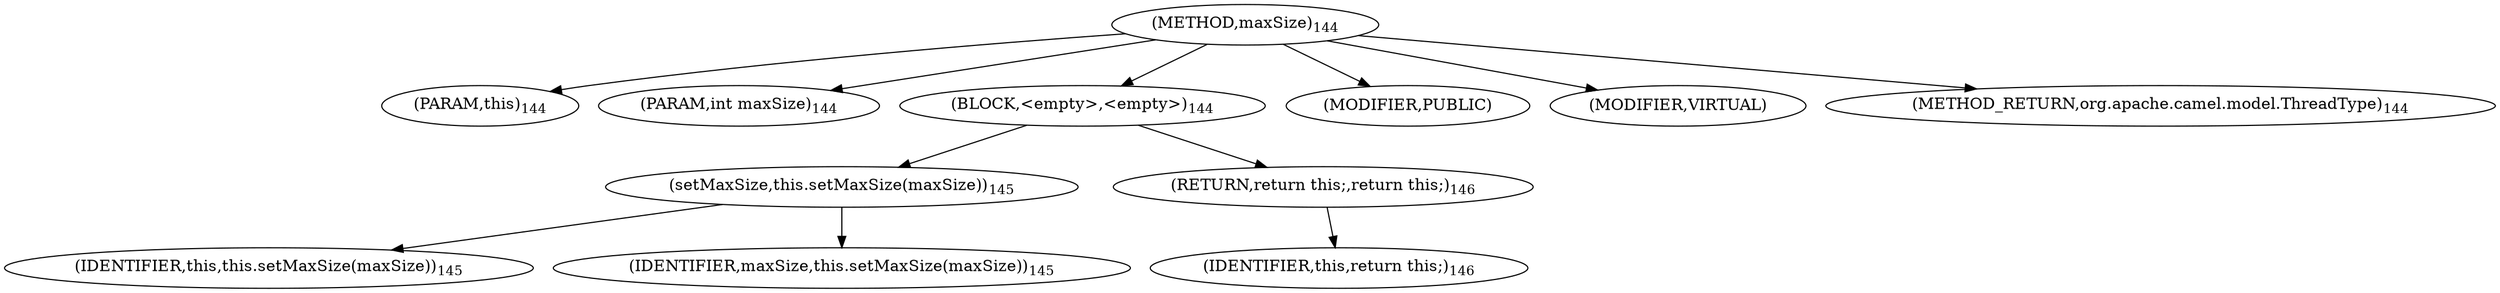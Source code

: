 digraph "maxSize" {  
"424" [label = <(METHOD,maxSize)<SUB>144</SUB>> ]
"26" [label = <(PARAM,this)<SUB>144</SUB>> ]
"425" [label = <(PARAM,int maxSize)<SUB>144</SUB>> ]
"426" [label = <(BLOCK,&lt;empty&gt;,&lt;empty&gt;)<SUB>144</SUB>> ]
"427" [label = <(setMaxSize,this.setMaxSize(maxSize))<SUB>145</SUB>> ]
"25" [label = <(IDENTIFIER,this,this.setMaxSize(maxSize))<SUB>145</SUB>> ]
"428" [label = <(IDENTIFIER,maxSize,this.setMaxSize(maxSize))<SUB>145</SUB>> ]
"429" [label = <(RETURN,return this;,return this;)<SUB>146</SUB>> ]
"27" [label = <(IDENTIFIER,this,return this;)<SUB>146</SUB>> ]
"430" [label = <(MODIFIER,PUBLIC)> ]
"431" [label = <(MODIFIER,VIRTUAL)> ]
"432" [label = <(METHOD_RETURN,org.apache.camel.model.ThreadType)<SUB>144</SUB>> ]
  "424" -> "26" 
  "424" -> "425" 
  "424" -> "426" 
  "424" -> "430" 
  "424" -> "431" 
  "424" -> "432" 
  "426" -> "427" 
  "426" -> "429" 
  "427" -> "25" 
  "427" -> "428" 
  "429" -> "27" 
}
